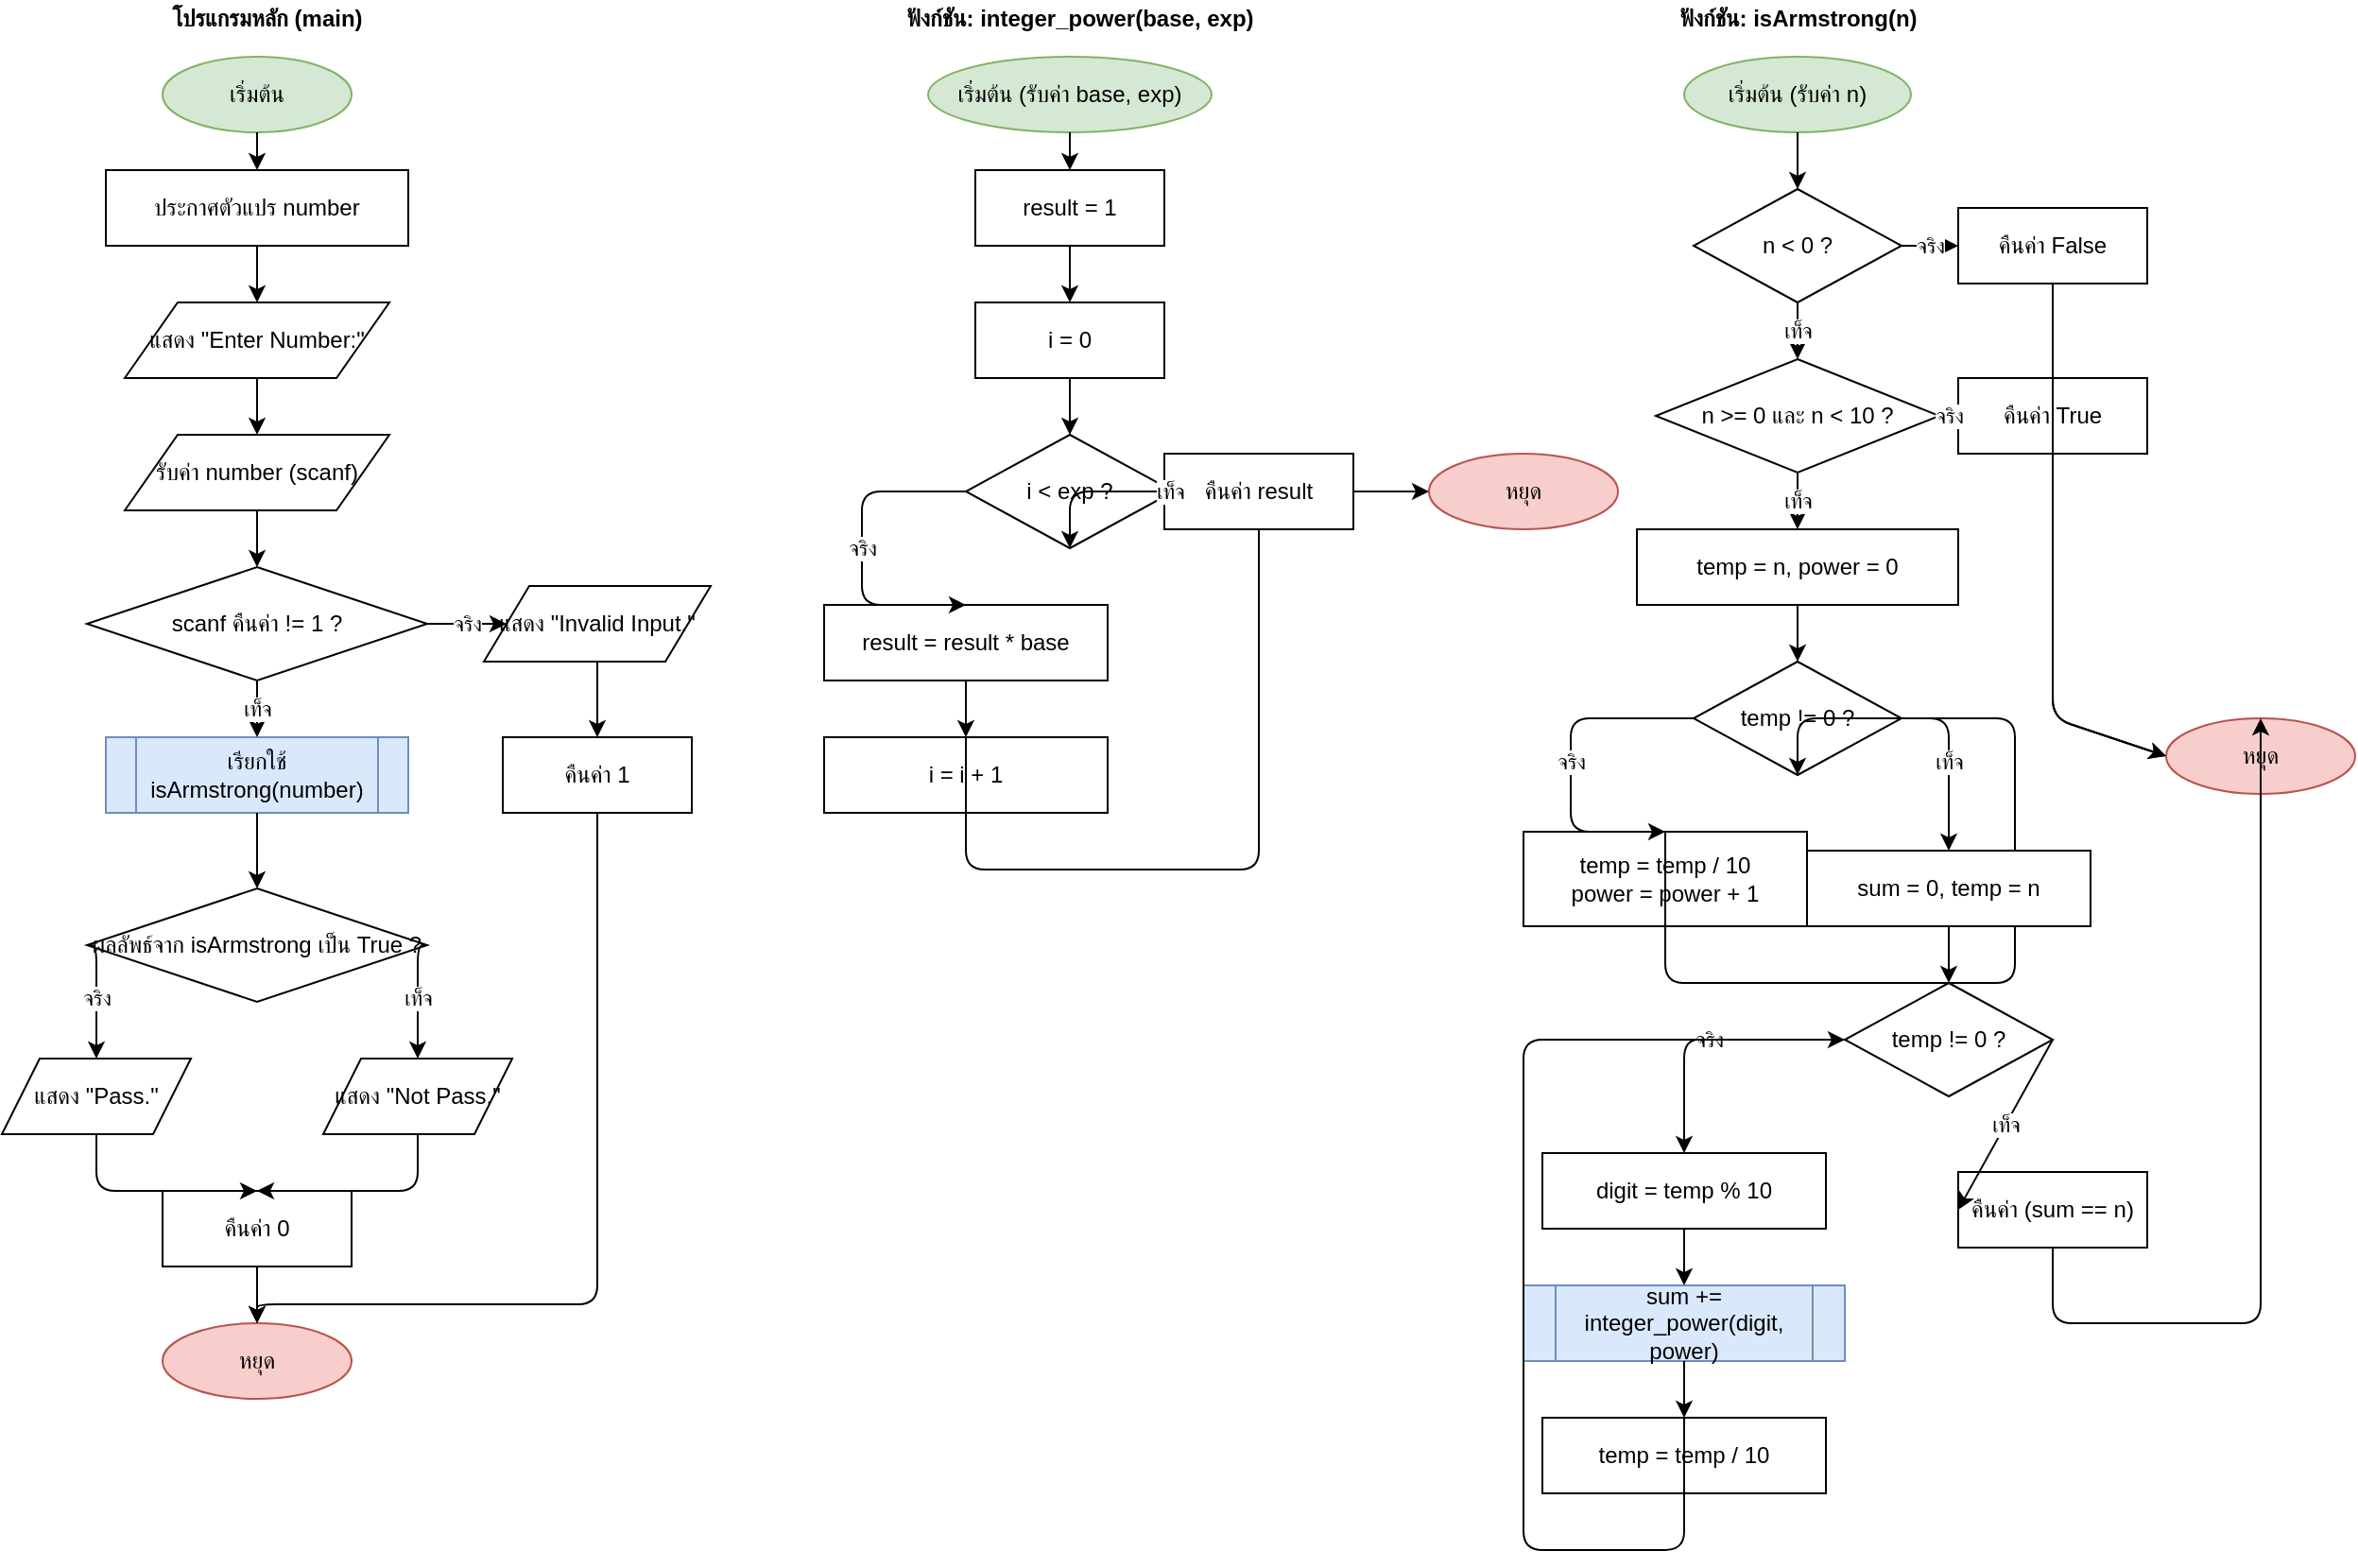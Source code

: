 <mxGraphModel dx="1600" dy="1600" grid="1" gridSize="10" guides="1" tooltips="1" connect="1" arrows="1" fold="1" page="1" pageScale="1" pageWidth="1500" pageHeight="1500" math="0" shadow="0">
  <root>
    <mxCell id="0" />
    <mxCell id="1" parent="0" />
    
    <!-- ============================================== -->
    <!-- 1. MAIN FLOWCHART: main() -->
    <!-- ============================================== -->
    <mxCell id="main_label" value="โปรแกรมหลัก (main)" style="text;html=1;align=center;verticalAlign=middle;resizable=0;points=[];autosize=1;strokeColor=none;fillColor=none;fontStyle=1" vertex="1" parent="1">
      <mxGeometry x="100" y="0" width="130" height="20" as="geometry" />
    </mxCell>
    <mxCell id="main_start" value="เริ่มต้น" style="ellipse;whiteSpace=wrap;html=1;fillColor=#d5e8d4;strokeColor=#82b366;" vertex="1" parent="1">
      <mxGeometry x="110" y="30" width="100" height="40" as="geometry" />
    </mxCell>
    <mxCell id="main_declare" value="ประกาศตัวแปร number" style="rounded=0;whiteSpace=wrap;html=1;" vertex="1" parent="1">
      <mxGeometry x="80" y="90" width="160" height="40" as="geometry" />
    </mxCell>
    <mxCell id="main_flow_1" value="" style="endArrow=classic;html=1;exitX=0.5;exitY=1;entryX=0.5;entryY=0;" edge="1" parent="1" source="main_start" target="main_declare">
      <mxGeometry relative="1" as="geometry" />
    </mxCell>
    <mxCell id="main_output_prompt" value="แสดง &quot;Enter Number:&quot;" style="shape=parallelogram;perimeter=parallelogramPerimeter;whiteSpace=wrap;html=1;" vertex="1" parent="1">
      <mxGeometry x="90" y="160" width="140" height="40" as="geometry" />
    </mxCell>
    <mxCell id="main_flow_2" value="" style="endArrow=classic;html=1;exitX=0.5;exitY=1;entryX=0.5;entryY=0;" edge="1" parent="1" source="main_declare" target="main_output_prompt">
      <mxGeometry relative="1" as="geometry" />
    </mxCell>
    <mxCell id="main_input_number" value="รับค่า number (scanf)" style="shape=parallelogram;perimeter=parallelogramPerimeter;whiteSpace=wrap;html=1;" vertex="1" parent="1">
      <mxGeometry x="90" y="230" width="140" height="40" as="geometry" />
    </mxCell>
    <mxCell id="main_flow_3" value="" style="endArrow=classic;html=1;exitX=0.5;exitY=1;entryX=0.5;entryY=0;" edge="1" parent="1" source="main_output_prompt" target="main_input_number">
      <mxGeometry relative="1" as="geometry" />
    </mxCell>
    <mxCell id="main_cond_scanf" value="scanf คืนค่า &amp;#33;= 1 ?" style="rhombus;whiteSpace=wrap;html=1;" vertex="1" parent="1">
      <mxGeometry x="70" y="300" width="180" height="60" as="geometry" />
    </mxCell>
    <mxCell id="main_flow_4" value="" style="endArrow=classic;html=1;exitX=0.5;exitY=1;entryX=0.5;entryY=0;" edge="1" parent="1" source="main_input_number" target="main_cond_scanf">
      <mxGeometry relative="1" as="geometry" />
    </mxCell>
    <mxCell id="main_output_error" value="แสดง &quot;Invalid Input.&quot;" style="shape=parallelogram;perimeter=parallelogramPerimeter;whiteSpace=wrap;html=1;" vertex="1" parent="1">
      <mxGeometry x="280" y="310" width="120" height="40" as="geometry" />
    </mxCell>
    <mxCell id="main_flow_5a" value="จริง" style="endArrow=classic;html=1;exitX=1;exitY=0.5;entryX=0;entryY=0.5;" edge="1" parent="1" source="main_cond_scanf" target="main_output_error">
      <mxGeometry relative="1" as="geometry" />
    </mxCell>
    <mxCell id="main_return_error" value="คืนค่า 1" style="rounded=0;whiteSpace=wrap;html=1;" vertex="1" parent="1">
      <mxGeometry x="290" y="390" width="100" height="40" as="geometry" />
    </mxCell>
    <mxCell id="main_flow_5b" value="" style="endArrow=classic;html=1;exitX=0.5;exitY=1;entryX=0.5;entryY=0;" edge="1" parent="1" source="main_output_error" target="main_return_error">
      <mxGeometry relative="1" as="geometry" />
    </mxCell>
    <mxCell id="main_call_func" value="เรียกใช้ isArmstrong(number)" style="shape=process;whiteSpace=wrap;html=1;backgroundOutline=1;fillColor=#dae8fc;strokeColor=#6c8ebf;" vertex="1" parent="1">
      <mxGeometry x="80" y="390" width="160" height="40" as="geometry" />
    </mxCell>
    <mxCell id="main_flow_6" value="เท็จ" style="endArrow=classic;html=1;exitX=0.5;exitY=1;entryX=0.5;entryY=0;" edge="1" parent="1" source="main_cond_scanf" target="main_call_func">
      <mxGeometry relative="1" as="geometry" />
    </mxCell>
    <mxCell id="main_cond_result" value="ผลลัพธ์จาก isArmstrong เป็น True ?" style="rhombus;whiteSpace=wrap;html=1;" vertex="1" parent="1">
      <mxGeometry x="70" y="470" width="180" height="60" as="geometry" />
    </mxCell>
    <mxCell id="main_flow_7" value="" style="endArrow=classic;html=1;exitX=0.5;exitY=1;entryX=0.5;entryY=0;" edge="1" parent="1" source="main_call_func" target="main_cond_result">
      <mxGeometry relative="1" as="geometry" />
    </mxCell>
    <mxCell id="main_output_pass" value="แสดง &quot;Pass.&quot;" style="shape=parallelogram;perimeter=parallelogramPerimeter;whiteSpace=wrap;html=1;" vertex="1" parent="1">
      <mxGeometry x="25" y="560" width="100" height="40" as="geometry" />
    </mxCell>
    <mxCell id="main_flow_8a" value="จริง" style="endArrow=classic;html=1;exitX=0;exitY=0.5;entryX=0.5;entryY=0;" edge="1" parent="1" source="main_cond_result" target="main_output_pass">
      <mxGeometry relative="1" as="geometry">
        <Array as="points">
          <mxPoint x="75" y="500" />
          <mxPoint x="75" y="560" />
        </Array>
      </mxGeometry>
    </mxCell>
    <mxCell id="main_output_notpass" value="แสดง &quot;Not Pass.&quot;" style="shape=parallelogram;perimeter=parallelogramPerimeter;whiteSpace=wrap;html=1;" vertex="1" parent="1">
      <mxGeometry x="195" y="560" width="100" height="40" as="geometry" />
    </mxCell>
    <mxCell id="main_flow_8b" value="เท็จ" style="endArrow=classic;html=1;exitX=1;exitY=0.5;entryX=0.5;entryY=0;" edge="1" parent="1" source="main_cond_result" target="main_output_notpass">
      <mxGeometry relative="1" as="geometry">
        <Array as="points">
          <mxPoint x="245" y="500" />
          <mxPoint x="245" y="560" />
        </Array>
      </mxGeometry>
    </mxCell>
    <mxCell id="main_return_success" value="คืนค่า 0" style="rounded=0;whiteSpace=wrap;html=1;" vertex="1" parent="1">
      <mxGeometry x="110" y="630" width="100" height="40" as="geometry" />
    </mxCell>
    <mxCell id="main_flow_9a" value="" style="endArrow=classic;html=1;exitX=0.5;exitY=1;entryX=0.5;entryY=0;" edge="1" parent="1" source="main_output_pass" target="main_return_success">
      <mxGeometry relative="1" as="geometry">
        <Array as="points">
          <mxPoint x="75" y="630" />
          <mxPoint x="160" y="630" />
        </Array>
      </mxGeometry>
    </mxCell>
    <mxCell id="main_flow_9b" value="" style="endArrow=classic;html=1;exitX=0.5;exitY=1;entryX=0.5;entryY=0;" edge="1" parent="1" source="main_output_notpass" target="main_return_success">
      <mxGeometry relative="1" as="geometry">
        <Array as="points">
          <mxPoint x="245" y="630" />
          <mxPoint x="160" y="630" />
        </Array>
      </mxGeometry>
    </mxCell>
    <mxCell id="main_stop" value="หยุด" style="ellipse;whiteSpace=wrap;html=1;fillColor=#f8cecc;strokeColor=#b85450;" vertex="1" parent="1">
      <mxGeometry x="110" y="700" width="100" height="40" as="geometry" />
    </mxCell>
    <mxCell id="main_flow_10a" value="" style="endArrow=classic;html=1;exitX=0.5;exitY=1;entryX=0.5;entryY=0;" edge="1" parent="1" source="main_return_success" target="main_stop">
      <mxGeometry relative="1" as="geometry" />
    </mxCell>
    <mxCell id="main_flow_10b" value="" style="endArrow=classic;html=1;exitX=0.5;exitY=1;entryX=0.5;entryY=0;" edge="1" parent="1" source="main_return_error" target="main_stop">
      <mxGeometry relative="1" as="geometry">
        <Array as="points">
          <mxPoint x="340" y="690" />
          <mxPoint x="160" y="690" />
        </Array>
      </mxGeometry>
    </mxCell>
    
    <!-- ============================================== -->
    <!-- 2. FUNCTION FLOWCHART: integer_power(base, exp) -->
    <!-- ============================================== -->
    <mxCell id="power_label" value="ฟังก์ชัน: integer_power(base, exp)" style="text;html=1;align=center;verticalAlign=middle;resizable=0;points=[];autosize=1;strokeColor=none;fillColor=none;fontStyle=1" vertex="1" parent="1">
      <mxGeometry x="500" y="0" width="190" height="20" as="geometry" />
    </mxCell>
    <mxCell id="power_start" value="เริ่มต้น (รับค่า base, exp)" style="ellipse;whiteSpace=wrap;html=1;fillColor=#d5e8d4;strokeColor=#82b366;" vertex="1" parent="1">
      <mxGeometry x="515" y="30" width="150" height="40" as="geometry" />
    </mxCell>
    <mxCell id="power_proc_init" value="result = 1" style="rounded=0;whiteSpace=wrap;html=1;" vertex="1" parent="1">
      <mxGeometry x="540" y="90" width="100" height="40" as="geometry" />
    </mxCell>
    <mxCell id="power_flow_1" value="" style="endArrow=classic;html=1;exitX=0.5;exitY=1;entryX=0.5;entryY=0;" edge="1" parent="1" source="power_start" target="power_proc_init">
      <mxGeometry relative="1" as="geometry" />
    </mxCell>
    <mxCell id="power_proc_loop_init" value="i = 0" style="rounded=0;whiteSpace=wrap;html=1;" vertex="1" parent="1">
      <mxGeometry x="540" y="160" width="100" height="40" as="geometry" />
    </mxCell>
    <mxCell id="power_flow_2" value="" style="endArrow=classic;html=1;exitX=0.5;exitY=1;entryX=0.5;entryY=0;" edge="1" parent="1" source="power_proc_init" target="power_proc_loop_init">
      <mxGeometry relative="1" as="geometry" />
    </mxCell>
    <mxCell id="power_cond_loop" value="i &lt; exp ?" style="rhombus;whiteSpace=wrap;html=1;" vertex="1" parent="1">
      <mxGeometry x="535" y="230" width="110" height="60" as="geometry" />
    </mxCell>
    <mxCell id="power_flow_3" value="" style="endArrow=classic;html=1;exitX=0.5;exitY=1;entryX=0.5;entryY=0;" edge="1" parent="1" source="power_proc_loop_init" target="power_cond_loop">
      <mxGeometry relative="1" as="geometry" />
    </mxCell>
    <mxCell id="power_proc_calc" value="result = result * base" style="rounded=0;whiteSpace=wrap;html=1;" vertex="1" parent="1">
      <mxGeometry x="460" y="320" width="150" height="40" as="geometry" />
    </mxCell>
    <mxCell id="power_flow_4a" value="จริง" style="endArrow=classic;html=1;exitX=0;exitY=0.5;entryX=0.5;entryY=0;" edge="1" parent="1" source="power_cond_loop" target="power_proc_calc">
      <mxGeometry relative="1" as="geometry">
        <Array as="points">
          <mxPoint x="480" y="260" />
          <mxPoint x="480" y="320" />
        </Array>
      </mxGeometry>
    </mxCell>
    <mxCell id="power_proc_incr" value="i = i + 1" style="rounded=0;whiteSpace=wrap;html=1;" vertex="1" parent="1">
      <mxGeometry x="460" y="390" width="150" height="40" as="geometry" />
    </mxCell>
    <mxCell id="power_flow_5a" value="" style="endArrow=classic;html=1;exitX=0.5;exitY=1;entryX=0.5;entryY=0;" edge="1" parent="1" source="power_proc_calc" target="power_proc_incr">
      <mxGeometry relative="1" as="geometry" />
    </mxCell>
    <mxCell id="power_flow_6a" value="" style="endArrow=classic;html=1;exitX=0.5;exitY=0;entryX=0.5;entryY=1;" edge="1" parent="1" source="power_proc_incr" target="power_cond_loop">
      <mxGeometry relative="1" as="geometry">
        <Array as="points">
          <mxPoint x="535" y="460" />
          <mxPoint x="690" y="460" />
          <mxPoint x="690" y="260" />
          <mxPoint x="590" y="260" />
        </Array>
      </mxGeometry>
    </mxCell>
    <mxCell id="power_return" value="คืนค่า result" style="rounded=0;whiteSpace=wrap;html=1;" vertex="1" parent="1">
      <mxGeometry x="640" y="240" width="100" height="40" as="geometry" />
    </mxCell>
    <mxCell id="power_flow_4b" value="เท็จ" style="endArrow=classic;html=1;exitX=1;exitY=0.5;entryX=0;entryY=0.5;" edge="1" parent="1" source="power_cond_loop" target="power_return">
      <mxGeometry relative="1" as="geometry" />
    </mxCell>
    <mxCell id="power_stop" value="หยุด" style="ellipse;whiteSpace=wrap;html=1;fillColor=#f8cecc;strokeColor=#b85450;" vertex="1" parent="1">
      <mxGeometry x="780" y="240" width="100" height="40" as="geometry" />
    </mxCell>
    <mxCell id="power_flow_5b" value="" style="endArrow=classic;html=1;exitX=1;exitY=0.5;entryX=0;entryY=0.5;" edge="1" parent="1" source="power_return" target="power_stop">
      <mxGeometry relative="1" as="geometry" />
    </mxCell>
    
    <!-- ============================================== -->
    <!-- 3. FUNCTION FLOWCHART: isArmstrong(n) -->
    <!-- ============================================== -->
    <mxCell id="arm_label" value="ฟังก์ชัน: isArmstrong(n)" style="text;html=1;align=center;verticalAlign=middle;resizable=0;points=[];autosize=1;strokeColor=none;fillColor=none;fontStyle=1" vertex="1" parent="1">
      <mxGeometry x="900" y="0" width="150" height="20" as="geometry" />
    </mxCell>
    <mxCell id="arm_start" value="เริ่มต้น (รับค่า n)" style="ellipse;whiteSpace=wrap;html=1;fillColor=#d5e8d4;strokeColor=#82b366;" vertex="1" parent="1">
      <mxGeometry x="915" y="30" width="120" height="40" as="geometry" />
    </mxCell>
    <mxCell id="arm_cond_neg" value="n &lt; 0 ?" style="rhombus;whiteSpace=wrap;html=1;" vertex="1" parent="1">
      <mxGeometry x="920" y="100" width="110" height="60" as="geometry" />
    </mxCell>
    <mxCell id="arm_flow_1" value="" style="endArrow=classic;html=1;exitX=0.5;exitY=1;entryX=0.5;entryY=0;" edge="1" parent="1" source="arm_start" target="arm_cond_neg">
      <mxGeometry relative="1" as="geometry" />
    </mxCell>
    <mxCell id="arm_return_false1" value="คืนค่า False" style="rounded=0;whiteSpace=wrap;html=1;" vertex="1" parent="1">
      <mxGeometry x="1060" y="110" width="100" height="40" as="geometry" />
    </mxCell>
    <mxCell id="arm_flow_2a" value="จริง" style="endArrow=classic;html=1;exitX=1;exitY=0.5;entryX=0;entryY=0.5;" edge="1" parent="1" source="arm_cond_neg" target="arm_return_false1">
      <mxGeometry relative="1" as="geometry" />
    </mxCell>
    <mxCell id="arm_cond_single" value="n &gt;= 0 และ n &lt; 10 ?" style="rhombus;whiteSpace=wrap;html=1;" vertex="1" parent="1">
      <mxGeometry x="900" y="190" width="150" height="60" as="geometry" />
    </mxCell>
    <mxCell id="arm_flow_2b" value="เท็จ" style="endArrow=classic;html=1;exitX=0.5;exitY=1;entryX=0.5;entryY=0;" edge="1" parent="1" source="arm_cond_neg" target="arm_cond_single">
      <mxGeometry relative="1" as="geometry" />
    </mxCell>
    <mxCell id="arm_return_true1" value="คืนค่า True" style="rounded=0;whiteSpace=wrap;html=1;" vertex="1" parent="1">
      <mxGeometry x="1060" y="200" width="100" height="40" as="geometry" />
    </mxCell>
    <mxCell id="arm_flow_3a" value="จริง" style="endArrow=classic;html=1;exitX=1;exitY=0.5;entryX=0;entryY=0.5;" edge="1" parent="1" source="arm_cond_single" target="arm_return_true1">
      <mxGeometry relative="1" as="geometry" />
    </mxCell>
    <mxCell id="arm_proc_init_count" value="temp = n, power = 0" style="rounded=0;whiteSpace=wrap;html=1;" vertex="1" parent="1">
      <mxGeometry x="890" y="280" width="170" height="40" as="geometry" />
    </mxCell>
    <mxCell id="arm_flow_3b" value="เท็จ" style="endArrow=classic;html=1;exitX=0.5;exitY=1;entryX=0.5;entryY=0;" edge="1" parent="1" source="arm_cond_single" target="arm_proc_init_count">
      <mxGeometry relative="1" as="geometry" />
    </mxCell>
    <mxCell id="arm_loop_count_cond" value="temp &amp;#33;= 0 ?" style="rhombus;whiteSpace=wrap;html=1;" vertex="1" parent="1">
      <mxGeometry x="920" y="350" width="110" height="60" as="geometry" />
    </mxCell>
    <mxCell id="arm_flow_4" value="" style="endArrow=classic;html=1;exitX=0.5;exitY=1;entryX=0.5;entryY=0;" edge="1" parent="1" source="arm_proc_init_count" target="arm_loop_count_cond">
      <mxGeometry relative="1" as="geometry" />
    </mxCell>
    <mxCell id="arm_proc_count_inc" value="temp = temp / 10&#xa;power = power + 1" style="rounded=0;whiteSpace=wrap;html=1;" vertex="1" parent="1">
      <mxGeometry x="830" y="440" width="150" height="50" as="geometry" />
    </mxCell>
    <mxCell id="arm_flow_5a" value="จริง" style="endArrow=classic;html=1;exitX=0;exitY=0.5;entryX=0.5;entryY=0;" edge="1" parent="1" source="arm_loop_count_cond" target="arm_proc_count_inc">
      <mxGeometry relative="1" as="geometry">
        <Array as="points">
          <mxPoint x="855" y="380" />
          <mxPoint x="855" y="440" />
        </Array>
      </mxGeometry>
    </mxCell>
    <mxCell id="arm_flow_6a" value="" style="endArrow=classic;html=1;exitX=0.5;exitY=0;entryX=0.5;entryY=1;" edge="1" parent="1" source="arm_proc_count_inc" target="arm_loop_count_cond">
      <mxGeometry relative="1" as="geometry">
        <Array as="points">
          <mxPoint x="905" y="520" />
          <mxPoint x="1090" y="520" />
          <mxPoint x="1090" y="380" />
          <mxPoint x="975" y="380" />
        </Array>
      </mxGeometry>
    </mxCell>
    <mxCell id="arm_proc_init_sum" value="sum = 0, temp = n" style="rounded=0;whiteSpace=wrap;html=1;" vertex="1" parent="1">
      <mxGeometry x="980" y="450" width="150" height="40" as="geometry" />
    </mxCell>
    <mxCell id="arm_flow_5b" value="เท็จ" style="endArrow=classic;html=1;exitX=1;exitY=0.5;entryX=0.5;entryY=0;" edge="1" parent="1" source="arm_loop_count_cond" target="arm_proc_init_sum">
      <mxGeometry relative="1" as="geometry">
        <Array as="points">
          <mxPoint x="1055" y="380" />
          <mxPoint x="1055" y="450" />
        </Array>
      </mxGeometry>
    </mxCell>
    <mxCell id="arm_loop_sum_cond" value="temp &amp;#33;= 0 ?" style="rhombus;whiteSpace=wrap;html=1;" vertex="1" parent="1">
      <mxGeometry x="1000" y="520" width="110" height="60" as="geometry" />
    </mxCell>
    <mxCell id="arm_flow_7" value="" style="endArrow=classic;html=1;exitX=0.5;exitY=1;entryX=0.5;entryY=0;" edge="1" parent="1" source="arm_proc_init_sum" target="arm_loop_sum_cond">
      <mxGeometry relative="1" as="geometry" />
    </mxCell>
    <mxCell id="arm_proc_digit" value="digit = temp % 10" style="rounded=0;whiteSpace=wrap;html=1;" vertex="1" parent="1">
      <mxGeometry x="840" y="610" width="150" height="40" as="geometry" />
    </mxCell>
    <mxCell id="arm_flow_8a" value="จริง" style="endArrow=classic;html=1;exitX=0;exitY=0.5;entryX=0.5;entryY=0;" edge="1" parent="1" source="arm_loop_sum_cond" target="arm_proc_digit">
      <mxGeometry relative="1" as="geometry">
        <Array as="points">
          <mxPoint x="940" y="550" />
          <mxPoint x="915" y="550" />
          <mxPoint x="915" y="610" />
        </Array>
      </mxGeometry>
    </mxCell>
    <mxCell id="arm_call_power" value="sum += integer_power(digit, power)" style="shape=process;whiteSpace=wrap;html=1;backgroundOutline=1;fillColor=#dae8fc;strokeColor=#6c8ebf;" vertex="1" parent="1">
      <mxGeometry x="830" y="680" width="170" height="40" as="geometry" />
    </mxCell>
    <mxCell id="arm_flow_9" value="" style="endArrow=classic;html=1;exitX=0.5;exitY=1;entryX=0.5;entryY=0;" edge="1" parent="1" source="arm_proc_digit" target="arm_call_power">
      <mxGeometry relative="1" as="geometry" />
    </mxCell>
    <mxCell id="arm_proc_sum_decr" value="temp = temp / 10" style="rounded=0;whiteSpace=wrap;html=1;" vertex="1" parent="1">
      <mxGeometry x="840" y="750" width="150" height="40" as="geometry" />
    </mxCell>
    <mxCell id="arm_flow_10" value="" style="endArrow=classic;html=1;exitX=0.5;exitY=1;entryX=0.5;entryY=0;" edge="1" parent="1" source="arm_call_power" target="arm_proc_sum_decr">
      <mxGeometry relative="1" as="geometry" />
    </mxCell>
    <mxCell id="arm_flow_11a" value="" style="endArrow=classic;html=1;exitX=0.5;exitY=0;entryX=0;entryY=0.5;" edge="1" parent="1" source="arm_proc_sum_decr" target="arm_loop_sum_cond">
      <mxGeometry relative="1" as="geometry">
        <Array as="points">
          <mxPoint x="915" y="820" />
          <mxPoint x="830" y="820" />
          <mxPoint x="830" y="550" />
          <mxPoint x="1000" y="550" />
        </Array>
      </mxGeometry>
    </mxCell>
    <mxCell id="arm_return_check" value="คืนค่า (sum == n)" style="rounded=0;whiteSpace=wrap;html=1;" vertex="1" parent="1">
      <mxGeometry x="1060" y="620" width="100" height="40" as="geometry" />
    </mxCell>
    <mxCell id="arm_flow_8b" value="เท็จ" style="endArrow=classic;html=1;exitX=1;exitY=0.5;entryX=0;entryY=0.5;" edge="1" parent="1" source="arm_loop_sum_cond" target="arm_return_check">
      <mxGeometry relative="1" as="geometry" />
    </mxCell>
    <mxCell id="arm_stop" value="หยุด" style="ellipse;whiteSpace=wrap;html=1;fillColor=#f8cecc;strokeColor=#b85450;" vertex="1" parent="1">
      <mxGeometry x="1170" y="380" width="100" height="40" as="geometry" />
    </mxCell>
    <mxCell id="arm_flow_end1" value="" style="endArrow=classic;html=1;exitX=0.5;exitY=1;entryX=0;entryY=0.5;" edge="1" parent="1" source="arm_return_false1" target="arm_stop">
      <mxGeometry relative="1" as="geometry">
        <Array as="points">
          <mxPoint x="1110" y="380" />
        </Array>
      </mxGeometry>
    </mxCell>
    <mxCell id="arm_flow_end2" value="" style="endArrow=classic;html=1;exitX=0.5;exitY=1;entryX=0;entryY=0.5;" edge="1" parent="1" source="arm_return_true1" target="arm_stop">
      <mxGeometry relative="1" as="geometry">
        <Array as="points">
          <mxPoint x="1110" y="380" />
        </Array>
      </mxGeometry>
    </mxCell>
    <mxCell id="arm_flow_end3" value="" style="endArrow=classic;html=1;exitX=0.5;exitY=1;entryX=0.5;entryY=0;" edge="1" parent="1" source="arm_return_check" target="arm_stop">
      <mxGeometry relative="1" as="geometry">
        <Array as="points">
          <mxPoint x="1110" y="700" />
          <mxPoint x="1220" y="700" />
          <mxPoint x="1220" y="420" />
        </Array>
      </mxGeometry>
    </mxCell>
  </root>
</mxGraphModel>
